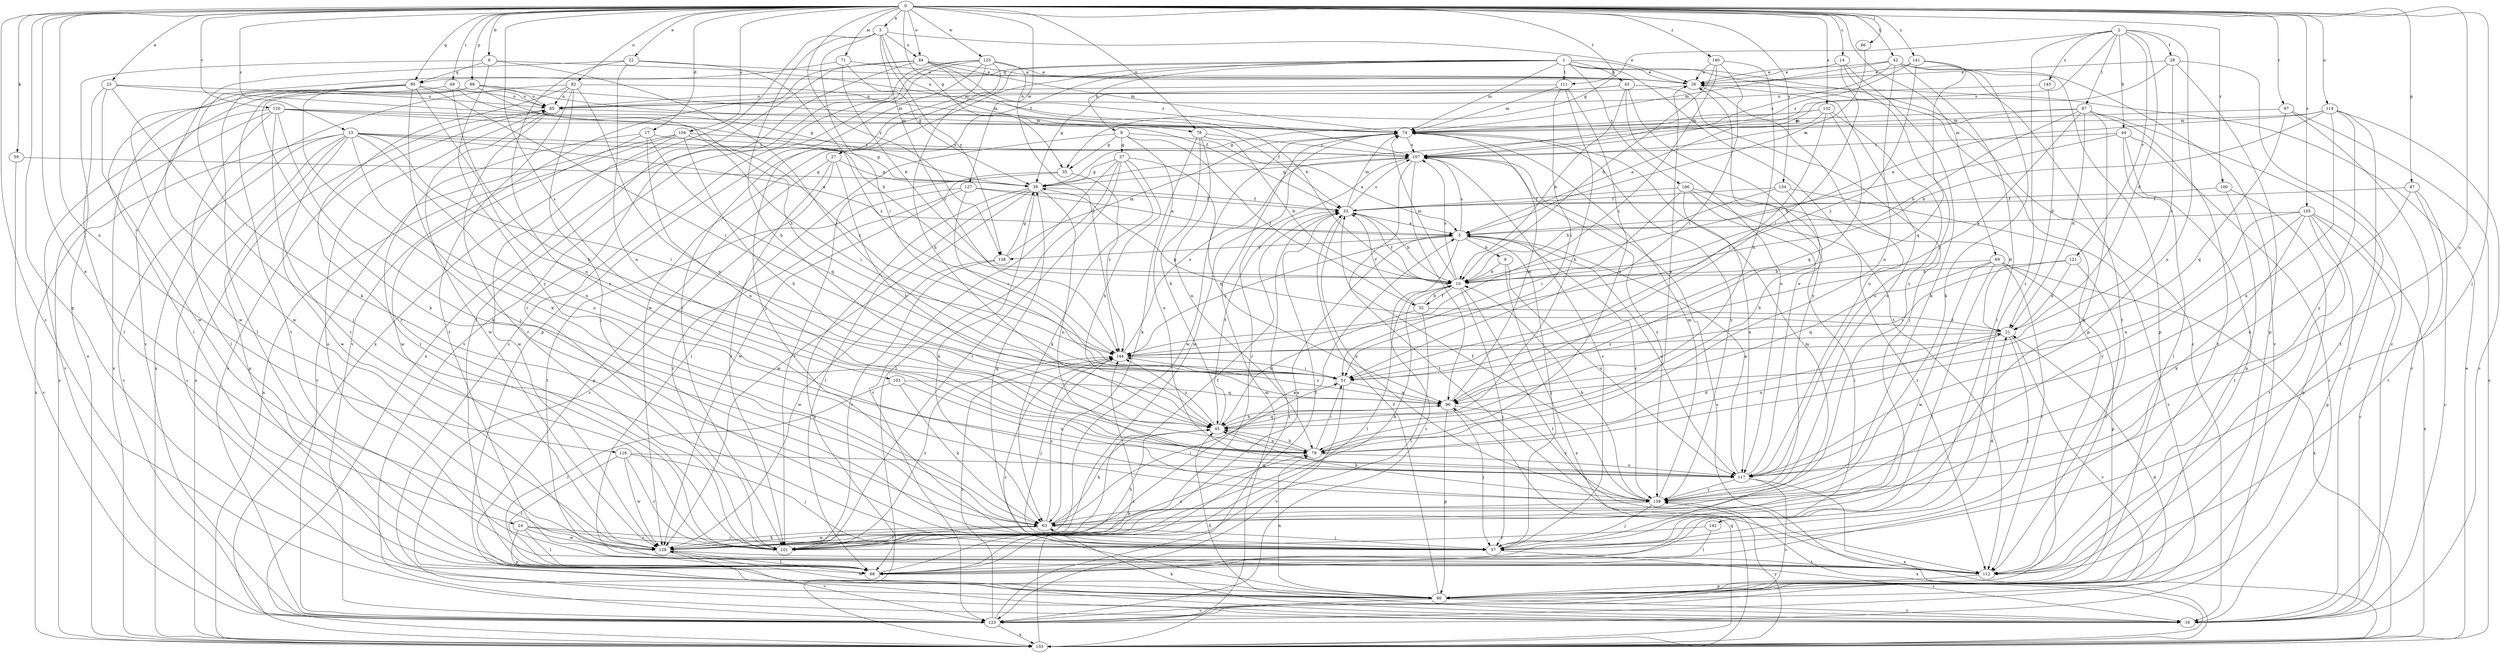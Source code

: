strict digraph  {
0;
1;
2;
3;
5;
6;
8;
9;
10;
13;
14;
16;
17;
21;
22;
23;
24;
26;
27;
28;
32;
33;
35;
37;
39;
42;
43;
44;
45;
49;
51;
57;
59;
63;
66;
67;
68;
69;
71;
74;
78;
79;
82;
84;
85;
87;
88;
90;
95;
96;
97;
100;
101;
103;
104;
105;
106;
107;
111;
112;
114;
116;
117;
120;
121;
123;
125;
127;
128;
132;
133;
134;
138;
139;
140;
141;
142;
143;
144;
0 -> 3  [label=a];
0 -> 6  [label=b];
0 -> 13  [label=c];
0 -> 14  [label=c];
0 -> 16  [label=c];
0 -> 17  [label=d];
0 -> 22  [label=e];
0 -> 23  [label=e];
0 -> 24  [label=e];
0 -> 35  [label=g];
0 -> 42  [label=h];
0 -> 49  [label=i];
0 -> 57  [label=j];
0 -> 59  [label=k];
0 -> 66  [label=l];
0 -> 69  [label=m];
0 -> 71  [label=m];
0 -> 78  [label=n];
0 -> 82  [label=o];
0 -> 84  [label=o];
0 -> 87  [label=p];
0 -> 88  [label=p];
0 -> 90  [label=p];
0 -> 95  [label=q];
0 -> 97  [label=r];
0 -> 100  [label=r];
0 -> 103  [label=s];
0 -> 104  [label=s];
0 -> 105  [label=s];
0 -> 111  [label=t];
0 -> 114  [label=u];
0 -> 116  [label=u];
0 -> 117  [label=u];
0 -> 120  [label=v];
0 -> 125  [label=w];
0 -> 127  [label=w];
0 -> 132  [label=x];
0 -> 134  [label=y];
0 -> 138  [label=y];
0 -> 140  [label=z];
0 -> 141  [label=z];
1 -> 8  [label=b];
1 -> 16  [label=c];
1 -> 26  [label=e];
1 -> 27  [label=f];
1 -> 43  [label=h];
1 -> 74  [label=m];
1 -> 90  [label=p];
1 -> 95  [label=q];
1 -> 101  [label=r];
1 -> 106  [label=s];
1 -> 111  [label=t];
1 -> 112  [label=t];
1 -> 128  [label=w];
2 -> 21  [label=d];
2 -> 28  [label=f];
2 -> 35  [label=g];
2 -> 44  [label=h];
2 -> 67  [label=l];
2 -> 107  [label=s];
2 -> 117  [label=u];
2 -> 121  [label=v];
2 -> 142  [label=z];
2 -> 143  [label=z];
3 -> 26  [label=e];
3 -> 45  [label=h];
3 -> 51  [label=i];
3 -> 78  [label=n];
3 -> 84  [label=o];
3 -> 133  [label=x];
3 -> 138  [label=y];
3 -> 144  [label=z];
5 -> 9  [label=b];
5 -> 57  [label=j];
5 -> 107  [label=s];
5 -> 117  [label=u];
5 -> 123  [label=v];
5 -> 138  [label=y];
5 -> 139  [label=y];
5 -> 144  [label=z];
6 -> 51  [label=i];
6 -> 74  [label=m];
6 -> 95  [label=q];
6 -> 133  [label=x];
6 -> 139  [label=y];
8 -> 5  [label=a];
8 -> 32  [label=f];
8 -> 35  [label=g];
8 -> 37  [label=g];
8 -> 68  [label=l];
8 -> 117  [label=u];
9 -> 10  [label=b];
9 -> 117  [label=u];
9 -> 133  [label=x];
10 -> 32  [label=f];
10 -> 33  [label=f];
10 -> 57  [label=j];
10 -> 68  [label=l];
10 -> 74  [label=m];
10 -> 107  [label=s];
10 -> 112  [label=t];
13 -> 5  [label=a];
13 -> 16  [label=c];
13 -> 39  [label=g];
13 -> 51  [label=i];
13 -> 79  [label=n];
13 -> 90  [label=p];
13 -> 107  [label=s];
13 -> 117  [label=u];
13 -> 123  [label=v];
13 -> 128  [label=w];
13 -> 133  [label=x];
14 -> 26  [label=e];
14 -> 51  [label=i];
14 -> 63  [label=k];
14 -> 139  [label=y];
16 -> 45  [label=h];
16 -> 63  [label=k];
17 -> 79  [label=n];
17 -> 96  [label=q];
17 -> 101  [label=r];
17 -> 107  [label=s];
17 -> 128  [label=w];
21 -> 39  [label=g];
21 -> 57  [label=j];
21 -> 79  [label=n];
21 -> 123  [label=v];
21 -> 144  [label=z];
22 -> 26  [label=e];
22 -> 79  [label=n];
22 -> 123  [label=v];
22 -> 139  [label=y];
22 -> 144  [label=z];
23 -> 39  [label=g];
23 -> 57  [label=j];
23 -> 68  [label=l];
23 -> 85  [label=o];
23 -> 128  [label=w];
24 -> 57  [label=j];
24 -> 68  [label=l];
24 -> 90  [label=p];
24 -> 101  [label=r];
24 -> 128  [label=w];
26 -> 85  [label=o];
26 -> 117  [label=u];
27 -> 16  [label=c];
27 -> 39  [label=g];
27 -> 45  [label=h];
27 -> 90  [label=p];
27 -> 101  [label=r];
28 -> 16  [label=c];
28 -> 26  [label=e];
28 -> 39  [label=g];
28 -> 90  [label=p];
28 -> 144  [label=z];
32 -> 10  [label=b];
32 -> 21  [label=d];
32 -> 33  [label=f];
32 -> 45  [label=h];
32 -> 68  [label=l];
33 -> 5  [label=a];
33 -> 10  [label=b];
33 -> 74  [label=m];
33 -> 107  [label=s];
33 -> 139  [label=y];
35 -> 101  [label=r];
35 -> 128  [label=w];
35 -> 144  [label=z];
37 -> 39  [label=g];
37 -> 45  [label=h];
37 -> 63  [label=k];
37 -> 68  [label=l];
37 -> 96  [label=q];
37 -> 101  [label=r];
37 -> 123  [label=v];
39 -> 33  [label=f];
39 -> 63  [label=k];
39 -> 68  [label=l];
39 -> 117  [label=u];
39 -> 128  [label=w];
39 -> 133  [label=x];
42 -> 26  [label=e];
42 -> 68  [label=l];
42 -> 74  [label=m];
42 -> 79  [label=n];
42 -> 90  [label=p];
42 -> 107  [label=s];
42 -> 112  [label=t];
42 -> 123  [label=v];
43 -> 10  [label=b];
43 -> 39  [label=g];
43 -> 57  [label=j];
43 -> 85  [label=o];
43 -> 117  [label=u];
43 -> 139  [label=y];
44 -> 10  [label=b];
44 -> 16  [label=c];
44 -> 68  [label=l];
44 -> 90  [label=p];
44 -> 107  [label=s];
45 -> 33  [label=f];
45 -> 79  [label=n];
45 -> 96  [label=q];
45 -> 144  [label=z];
49 -> 10  [label=b];
49 -> 45  [label=h];
49 -> 85  [label=o];
49 -> 128  [label=w];
51 -> 96  [label=q];
51 -> 123  [label=v];
57 -> 16  [label=c];
57 -> 21  [label=d];
57 -> 39  [label=g];
57 -> 74  [label=m];
57 -> 107  [label=s];
59 -> 39  [label=g];
59 -> 123  [label=v];
63 -> 45  [label=h];
63 -> 51  [label=i];
63 -> 57  [label=j];
63 -> 101  [label=r];
63 -> 128  [label=w];
63 -> 144  [label=z];
66 -> 5  [label=a];
67 -> 10  [label=b];
67 -> 16  [label=c];
67 -> 21  [label=d];
67 -> 51  [label=i];
67 -> 63  [label=k];
67 -> 74  [label=m];
67 -> 107  [label=s];
67 -> 112  [label=t];
68 -> 33  [label=f];
69 -> 10  [label=b];
69 -> 68  [label=l];
69 -> 90  [label=p];
69 -> 96  [label=q];
69 -> 112  [label=t];
69 -> 128  [label=w];
69 -> 133  [label=x];
71 -> 10  [label=b];
71 -> 26  [label=e];
71 -> 39  [label=g];
71 -> 63  [label=k];
74 -> 107  [label=s];
74 -> 128  [label=w];
74 -> 139  [label=y];
78 -> 10  [label=b];
78 -> 45  [label=h];
78 -> 63  [label=k];
78 -> 79  [label=n];
78 -> 107  [label=s];
79 -> 21  [label=d];
79 -> 26  [label=e];
79 -> 45  [label=h];
79 -> 51  [label=i];
79 -> 117  [label=u];
82 -> 57  [label=j];
82 -> 74  [label=m];
82 -> 79  [label=n];
82 -> 85  [label=o];
82 -> 101  [label=r];
82 -> 112  [label=t];
82 -> 133  [label=x];
84 -> 10  [label=b];
84 -> 26  [label=e];
84 -> 68  [label=l];
84 -> 74  [label=m];
84 -> 101  [label=r];
84 -> 107  [label=s];
84 -> 123  [label=v];
85 -> 74  [label=m];
85 -> 101  [label=r];
85 -> 128  [label=w];
85 -> 133  [label=x];
87 -> 16  [label=c];
87 -> 33  [label=f];
87 -> 112  [label=t];
87 -> 117  [label=u];
88 -> 33  [label=f];
88 -> 63  [label=k];
88 -> 68  [label=l];
88 -> 74  [label=m];
88 -> 85  [label=o];
88 -> 128  [label=w];
88 -> 144  [label=z];
90 -> 16  [label=c];
90 -> 33  [label=f];
90 -> 79  [label=n];
90 -> 123  [label=v];
90 -> 128  [label=w];
90 -> 144  [label=z];
95 -> 51  [label=i];
95 -> 57  [label=j];
95 -> 63  [label=k];
95 -> 68  [label=l];
95 -> 79  [label=n];
95 -> 85  [label=o];
95 -> 112  [label=t];
95 -> 133  [label=x];
96 -> 45  [label=h];
96 -> 57  [label=j];
96 -> 74  [label=m];
96 -> 90  [label=p];
96 -> 139  [label=y];
96 -> 144  [label=z];
97 -> 16  [label=c];
97 -> 74  [label=m];
97 -> 96  [label=q];
97 -> 133  [label=x];
100 -> 33  [label=f];
100 -> 90  [label=p];
100 -> 112  [label=t];
101 -> 5  [label=a];
101 -> 10  [label=b];
101 -> 45  [label=h];
101 -> 144  [label=z];
103 -> 63  [label=k];
103 -> 68  [label=l];
103 -> 96  [label=q];
103 -> 117  [label=u];
104 -> 45  [label=h];
104 -> 51  [label=i];
104 -> 107  [label=s];
104 -> 123  [label=v];
104 -> 128  [label=w];
104 -> 133  [label=x];
105 -> 5  [label=a];
105 -> 16  [label=c];
105 -> 63  [label=k];
105 -> 79  [label=n];
105 -> 90  [label=p];
105 -> 112  [label=t];
105 -> 133  [label=x];
105 -> 139  [label=y];
106 -> 21  [label=d];
106 -> 33  [label=f];
106 -> 51  [label=i];
106 -> 68  [label=l];
106 -> 112  [label=t];
106 -> 117  [label=u];
107 -> 39  [label=g];
107 -> 96  [label=q];
107 -> 101  [label=r];
107 -> 112  [label=t];
107 -> 139  [label=y];
111 -> 45  [label=h];
111 -> 51  [label=i];
111 -> 74  [label=m];
111 -> 79  [label=n];
111 -> 85  [label=o];
112 -> 85  [label=o];
112 -> 90  [label=p];
114 -> 5  [label=a];
114 -> 10  [label=b];
114 -> 16  [label=c];
114 -> 74  [label=m];
114 -> 112  [label=t];
114 -> 117  [label=u];
114 -> 139  [label=y];
116 -> 57  [label=j];
116 -> 68  [label=l];
116 -> 101  [label=r];
116 -> 117  [label=u];
116 -> 128  [label=w];
117 -> 5  [label=a];
117 -> 26  [label=e];
117 -> 123  [label=v];
117 -> 133  [label=x];
117 -> 139  [label=y];
120 -> 33  [label=f];
120 -> 63  [label=k];
120 -> 68  [label=l];
120 -> 74  [label=m];
120 -> 101  [label=r];
120 -> 123  [label=v];
120 -> 133  [label=x];
120 -> 144  [label=z];
121 -> 10  [label=b];
121 -> 21  [label=d];
121 -> 51  [label=i];
121 -> 112  [label=t];
123 -> 21  [label=d];
123 -> 33  [label=f];
123 -> 85  [label=o];
123 -> 133  [label=x];
123 -> 144  [label=z];
125 -> 16  [label=c];
125 -> 26  [label=e];
125 -> 45  [label=h];
125 -> 57  [label=j];
125 -> 90  [label=p];
125 -> 123  [label=v];
125 -> 133  [label=x];
125 -> 144  [label=z];
127 -> 5  [label=a];
127 -> 33  [label=f];
127 -> 51  [label=i];
127 -> 101  [label=r];
127 -> 112  [label=t];
128 -> 5  [label=a];
128 -> 33  [label=f];
128 -> 63  [label=k];
128 -> 68  [label=l];
128 -> 74  [label=m];
128 -> 79  [label=n];
128 -> 112  [label=t];
128 -> 123  [label=v];
132 -> 5  [label=a];
132 -> 39  [label=g];
132 -> 51  [label=i];
132 -> 74  [label=m];
132 -> 96  [label=q];
132 -> 117  [label=u];
133 -> 26  [label=e];
133 -> 74  [label=m];
133 -> 96  [label=q];
133 -> 107  [label=s];
133 -> 139  [label=y];
133 -> 144  [label=z];
134 -> 10  [label=b];
134 -> 33  [label=f];
134 -> 45  [label=h];
134 -> 123  [label=v];
138 -> 39  [label=g];
138 -> 74  [label=m];
138 -> 101  [label=r];
138 -> 128  [label=w];
139 -> 10  [label=b];
139 -> 26  [label=e];
139 -> 33  [label=f];
139 -> 45  [label=h];
139 -> 57  [label=j];
139 -> 63  [label=k];
139 -> 74  [label=m];
139 -> 133  [label=x];
140 -> 10  [label=b];
140 -> 26  [label=e];
140 -> 45  [label=h];
140 -> 51  [label=i];
140 -> 144  [label=z];
141 -> 26  [label=e];
141 -> 63  [label=k];
141 -> 96  [label=q];
141 -> 107  [label=s];
141 -> 144  [label=z];
142 -> 68  [label=l];
142 -> 101  [label=r];
143 -> 21  [label=d];
143 -> 85  [label=o];
144 -> 51  [label=i];
144 -> 57  [label=j];
144 -> 107  [label=s];
}
